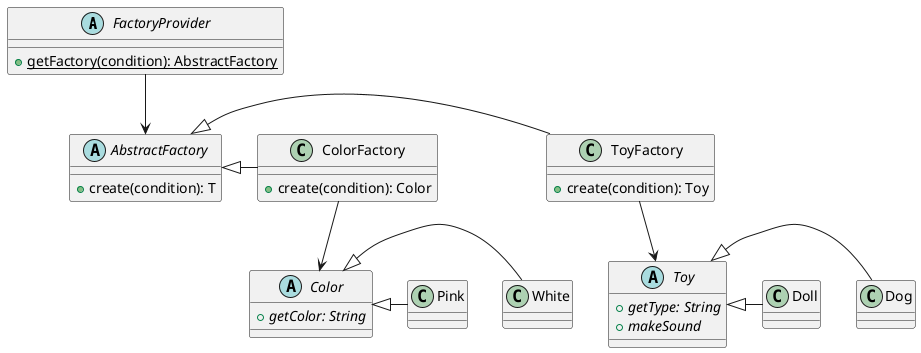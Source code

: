 @startuml
abstract class FactoryProvider {
 +{static} getFactory(condition): AbstractFactory
}

abstract class AbstractFactory {
 +create(condition): T
}

FactoryProvider --> AbstractFactory
AbstractFactory <|– ToyFactory
AbstractFactory <|– ColorFactory

class ToyFactory {
 +create(condition): Toy
}

abstract class Toy
{
 +{abstract} getType: String
 +{abstract} makeSound
}

class Dog
class Doll

ToyFactory --> Toy
Toy <|– Dog
Toy <|– Doll

class ColorFactory {
 +create(condition): Color
}

abstract class Color
{
 +{abstract} getColor: String
}

class Pink
class White

ColorFactory --> Color
Color <|– Pink
Color <|– White
@enduml